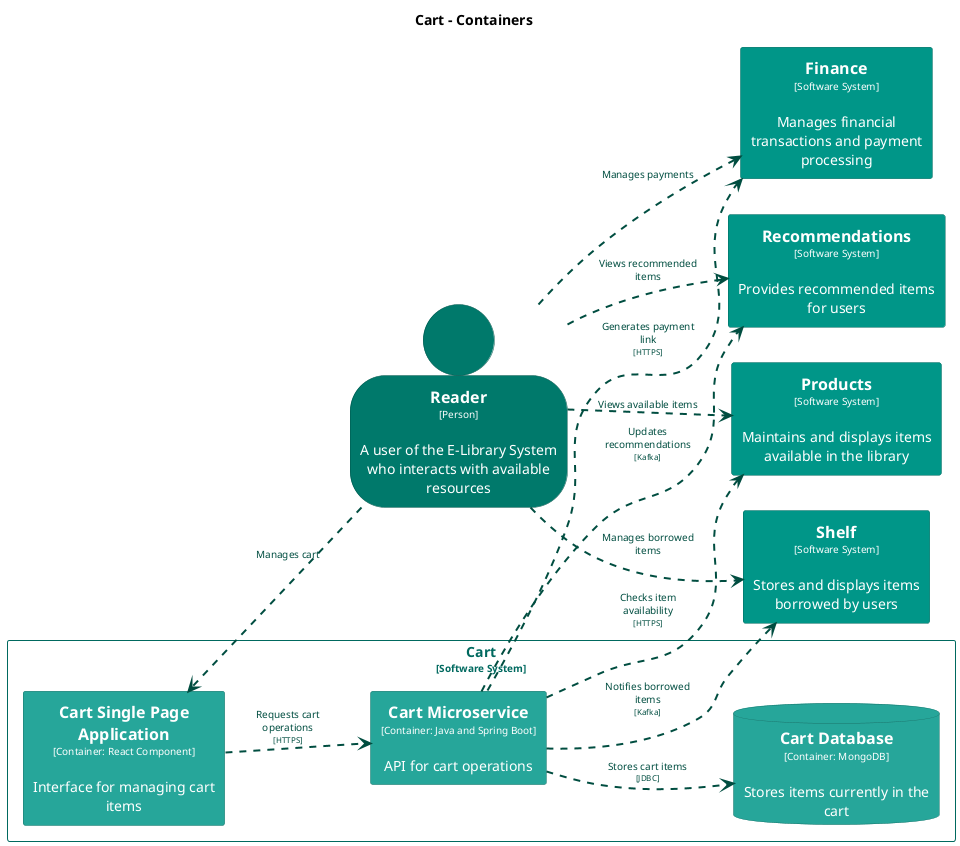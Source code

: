 @startuml
set separator none
title Cart - Containers

left to right direction

skinparam {
  arrowFontSize 10
  defaultTextAlignment center
  wrapWidth 200
  maxMessageSize 100
}

hide stereotype

skinparam database<<Cart.CartDatabase>> {
  BackgroundColor #26a69a
  FontColor #ffffff
  BorderColor #1a746b
  shadowing false
}
skinparam rectangle<<Cart.CartMicroservice>> {
  BackgroundColor #26a69a
  FontColor #ffffff
  BorderColor #1a746b
  shadowing false
}
skinparam rectangle<<Cart.CartSinglePageApplication>> {
  BackgroundColor #26a69a
  FontColor #ffffff
  BorderColor #1a746b
  shadowing false
}
skinparam rectangle<<Finance>> {
  BackgroundColor #009688
  FontColor #ffffff
  BorderColor #00695f
  shadowing false
}
skinparam rectangle<<Products>> {
  BackgroundColor #009688
  FontColor #ffffff
  BorderColor #00695f
  shadowing false
}
skinparam person<<Reader>> {
  BackgroundColor #00796b
  FontColor #ffffff
  BorderColor #00544a
  shadowing false
}
skinparam rectangle<<Recommendations>> {
  BackgroundColor #009688
  FontColor #ffffff
  BorderColor #00695f
  shadowing false
}
skinparam rectangle<<Shelf>> {
  BackgroundColor #009688
  FontColor #ffffff
  BorderColor #00695f
  shadowing false
}
skinparam rectangle<<Cart>> {
  BorderColor #00695f
  FontColor #00695f
  shadowing false
}

person "==Reader\n<size:10>[Person]</size>\n\nA user of the E-Library System who interacts with available resources" <<Reader>> as Reader
rectangle "==Shelf\n<size:10>[Software System]</size>\n\nStores and displays items borrowed by users" <<Shelf>> as Shelf
rectangle "==Products\n<size:10>[Software System]</size>\n\nMaintains and displays items available in the library" <<Products>> as Products
rectangle "==Recommendations\n<size:10>[Software System]</size>\n\nProvides recommended items for users" <<Recommendations>> as Recommendations
rectangle "==Finance\n<size:10>[Software System]</size>\n\nManages financial transactions and payment processing" <<Finance>> as Finance

rectangle "Cart\n<size:10>[Software System]</size>" <<Cart>> {
  rectangle "==Cart Single Page Application\n<size:10>[Container: React Component]</size>\n\nInterface for managing cart items" <<Cart.CartSinglePageApplication>> as Cart.CartSinglePageApplication
  rectangle "==Cart Microservice\n<size:10>[Container: Java and Spring Boot]</size>\n\nAPI for cart operations" <<Cart.CartMicroservice>> as Cart.CartMicroservice
  database "==Cart Database\n<size:10>[Container: MongoDB]</size>\n\nStores items currently in the cart" <<Cart.CartDatabase>> as Cart.CartDatabase
}

Reader .[#004d40,thickness=2].> Shelf : "<color:#004d40>Manages borrowed items"
Reader .[#004d40,thickness=2].> Products : "<color:#004d40>Views available items"
Reader .[#004d40,thickness=2].> Recommendations : "<color:#004d40>Views recommended items"
Reader .[#004d40,thickness=2].> Finance : "<color:#004d40>Manages payments"
Reader .[#004d40,thickness=2].> Cart.CartSinglePageApplication : "<color:#004d40>Manages cart"
Cart.CartSinglePageApplication .[#004d40,thickness=2].> Cart.CartMicroservice : "<color:#004d40>Requests cart operations\n<color:#004d40><size:8>[HTTPS]</size>"
Cart.CartMicroservice .[#004d40,thickness=2].> Cart.CartDatabase : "<color:#004d40>Stores cart items\n<color:#004d40><size:8>[JDBC]</size>"
Cart.CartMicroservice .[#004d40,thickness=2].> Recommendations : "<color:#004d40>Updates recommendations\n<color:#004d40><size:8>[Kafka]</size>"
Cart.CartMicroservice .[#004d40,thickness=2].> Shelf : "<color:#004d40>Notifies borrowed items\n<color:#004d40><size:8>[Kafka]</size>"
Cart.CartMicroservice .[#004d40,thickness=2].> Products : "<color:#004d40>Checks item availability\n<color:#004d40><size:8>[HTTPS]</size>"
Cart.CartMicroservice .[#004d40,thickness=2].> Finance : "<color:#004d40>Generates payment link\n<color:#004d40><size:8>[HTTPS]</size>"
@enduml